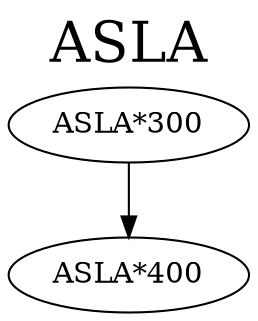 digraph ASLA {
labelloc = "t";
label = "ASLA"
fontsize = 27;
"ASLA*300"
"ASLA*300" -> "ASLA*400" [style=solid]
}
